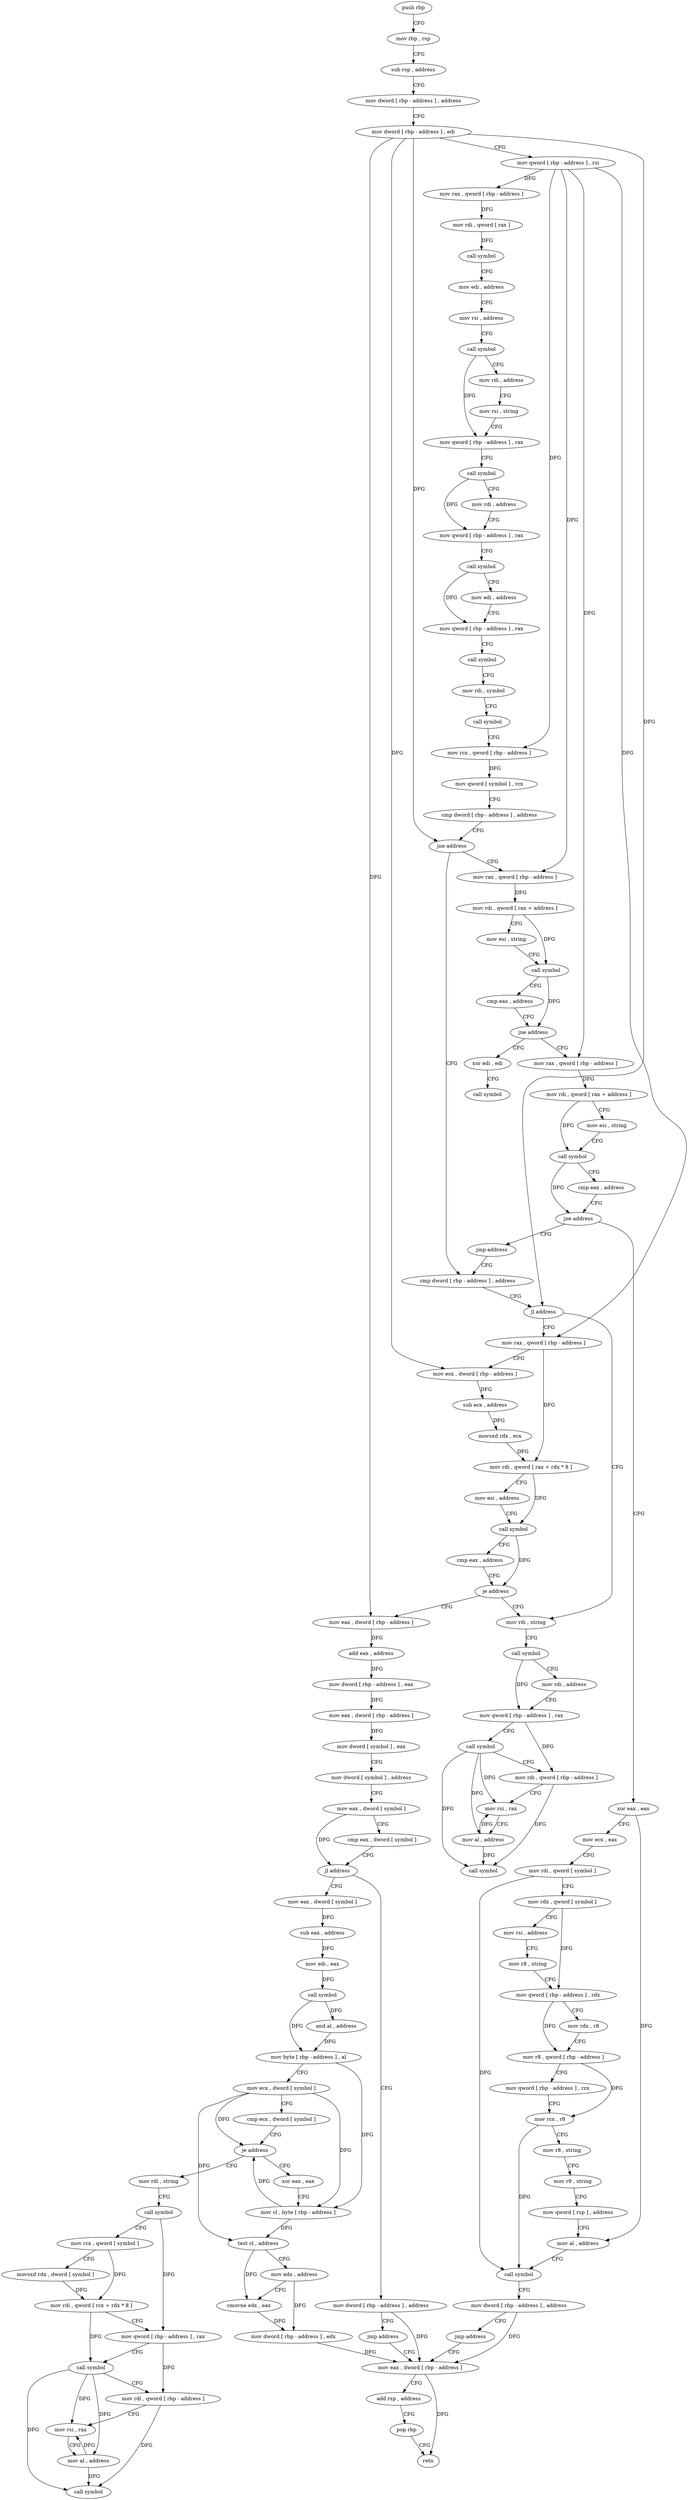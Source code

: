 digraph "func" {
"4200896" [label = "push rbp" ]
"4200897" [label = "mov rbp , rsp" ]
"4200900" [label = "sub rsp , address" ]
"4200904" [label = "mov dword [ rbp - address ] , address" ]
"4200911" [label = "mov dword [ rbp - address ] , edi" ]
"4200914" [label = "mov qword [ rbp - address ] , rsi" ]
"4200918" [label = "mov rax , qword [ rbp - address ]" ]
"4200922" [label = "mov rdi , qword [ rax ]" ]
"4200925" [label = "call symbol" ]
"4200930" [label = "mov edi , address" ]
"4200935" [label = "mov rsi , address" ]
"4200945" [label = "call symbol" ]
"4200950" [label = "mov rdi , address" ]
"4200960" [label = "mov rsi , string" ]
"4200970" [label = "mov qword [ rbp - address ] , rax" ]
"4200974" [label = "call symbol" ]
"4200979" [label = "mov rdi , address" ]
"4200989" [label = "mov qword [ rbp - address ] , rax" ]
"4200993" [label = "call symbol" ]
"4200998" [label = "mov edi , address" ]
"4201003" [label = "mov qword [ rbp - address ] , rax" ]
"4201007" [label = "call symbol" ]
"4201012" [label = "mov rdi , symbol" ]
"4201022" [label = "call symbol" ]
"4201027" [label = "mov rcx , qword [ rbp - address ]" ]
"4201031" [label = "mov qword [ symbol ] , rcx" ]
"4201039" [label = "cmp dword [ rbp - address ] , address" ]
"4201043" [label = "jne address" ]
"4201220" [label = "cmp dword [ rbp - address ] , address" ]
"4201049" [label = "mov rax , qword [ rbp - address ]" ]
"4201224" [label = "jl address" ]
"4201266" [label = "mov rdi , string" ]
"4201230" [label = "mov rax , qword [ rbp - address ]" ]
"4201053" [label = "mov rdi , qword [ rax + address ]" ]
"4201057" [label = "mov esi , string" ]
"4201062" [label = "call symbol" ]
"4201067" [label = "cmp eax , address" ]
"4201070" [label = "jne address" ]
"4201083" [label = "mov rax , qword [ rbp - address ]" ]
"4201076" [label = "xor edi , edi" ]
"4201276" [label = "call symbol" ]
"4201281" [label = "mov rdi , address" ]
"4201291" [label = "mov qword [ rbp - address ] , rax" ]
"4201295" [label = "call symbol" ]
"4201300" [label = "mov rdi , qword [ rbp - address ]" ]
"4201304" [label = "mov rsi , rax" ]
"4201307" [label = "mov al , address" ]
"4201309" [label = "call symbol" ]
"4201234" [label = "mov ecx , dword [ rbp - address ]" ]
"4201237" [label = "sub ecx , address" ]
"4201240" [label = "movsxd rdx , ecx" ]
"4201243" [label = "mov rdi , qword [ rax + rdx * 8 ]" ]
"4201247" [label = "mov esi , address" ]
"4201252" [label = "call symbol" ]
"4201257" [label = "cmp eax , address" ]
"4201260" [label = "je address" ]
"4201314" [label = "mov eax , dword [ rbp - address ]" ]
"4201087" [label = "mov rdi , qword [ rax + address ]" ]
"4201091" [label = "mov esi , string" ]
"4201096" [label = "call symbol" ]
"4201101" [label = "cmp eax , address" ]
"4201104" [label = "jne address" ]
"4201215" [label = "jmp address" ]
"4201110" [label = "xor eax , eax" ]
"4201078" [label = "call symbol" ]
"4201317" [label = "add eax , address" ]
"4201320" [label = "mov dword [ rbp - address ] , eax" ]
"4201323" [label = "mov eax , dword [ rbp - address ]" ]
"4201326" [label = "mov dword [ symbol ] , eax" ]
"4201333" [label = "mov dword [ symbol ] , address" ]
"4201344" [label = "mov eax , dword [ symbol ]" ]
"4201351" [label = "cmp eax , dword [ symbol ]" ]
"4201358" [label = "jl address" ]
"4201376" [label = "mov eax , dword [ symbol ]" ]
"4201364" [label = "mov dword [ rbp - address ] , address" ]
"4201112" [label = "mov ecx , eax" ]
"4201114" [label = "mov rdi , qword [ symbol ]" ]
"4201122" [label = "mov rdx , qword [ symbol ]" ]
"4201130" [label = "mov rsi , address" ]
"4201140" [label = "mov r8 , string" ]
"4201150" [label = "mov qword [ rbp - address ] , rdx" ]
"4201154" [label = "mov rdx , r8" ]
"4201157" [label = "mov r8 , qword [ rbp - address ]" ]
"4201161" [label = "mov qword [ rbp - address ] , rcx" ]
"4201165" [label = "mov rcx , r8" ]
"4201168" [label = "mov r8 , string" ]
"4201178" [label = "mov r9 , string" ]
"4201188" [label = "mov qword [ rsp ] , address" ]
"4201196" [label = "mov al , address" ]
"4201198" [label = "call symbol" ]
"4201203" [label = "mov dword [ rbp - address ] , address" ]
"4201210" [label = "jmp address" ]
"4201495" [label = "mov eax , dword [ rbp - address ]" ]
"4201383" [label = "sub eax , address" ]
"4201386" [label = "mov edi , eax" ]
"4201388" [label = "call symbol" ]
"4201393" [label = "and al , address" ]
"4201395" [label = "mov byte [ rbp - address ] , al" ]
"4201398" [label = "mov ecx , dword [ symbol ]" ]
"4201405" [label = "cmp ecx , dword [ symbol ]" ]
"4201412" [label = "je address" ]
"4201476" [label = "xor eax , eax" ]
"4201418" [label = "mov rdi , string" ]
"4201371" [label = "jmp address" ]
"4201498" [label = "add rsp , address" ]
"4201502" [label = "pop rbp" ]
"4201503" [label = "retn" ]
"4201478" [label = "mov cl , byte [ rbp - address ]" ]
"4201481" [label = "test cl , address" ]
"4201484" [label = "mov edx , address" ]
"4201489" [label = "cmovne edx , eax" ]
"4201492" [label = "mov dword [ rbp - address ] , edx" ]
"4201428" [label = "call symbol" ]
"4201433" [label = "mov rcx , qword [ symbol ]" ]
"4201441" [label = "movsxd rdx , dword [ symbol ]" ]
"4201449" [label = "mov rdi , qword [ rcx + rdx * 8 ]" ]
"4201453" [label = "mov qword [ rbp - address ] , rax" ]
"4201457" [label = "call symbol" ]
"4201462" [label = "mov rdi , qword [ rbp - address ]" ]
"4201466" [label = "mov rsi , rax" ]
"4201469" [label = "mov al , address" ]
"4201471" [label = "call symbol" ]
"4200896" -> "4200897" [ label = "CFG" ]
"4200897" -> "4200900" [ label = "CFG" ]
"4200900" -> "4200904" [ label = "CFG" ]
"4200904" -> "4200911" [ label = "CFG" ]
"4200911" -> "4200914" [ label = "CFG" ]
"4200911" -> "4201043" [ label = "DFG" ]
"4200911" -> "4201224" [ label = "DFG" ]
"4200911" -> "4201234" [ label = "DFG" ]
"4200911" -> "4201314" [ label = "DFG" ]
"4200914" -> "4200918" [ label = "DFG" ]
"4200914" -> "4201027" [ label = "DFG" ]
"4200914" -> "4201049" [ label = "DFG" ]
"4200914" -> "4201230" [ label = "DFG" ]
"4200914" -> "4201083" [ label = "DFG" ]
"4200918" -> "4200922" [ label = "DFG" ]
"4200922" -> "4200925" [ label = "DFG" ]
"4200925" -> "4200930" [ label = "CFG" ]
"4200930" -> "4200935" [ label = "CFG" ]
"4200935" -> "4200945" [ label = "CFG" ]
"4200945" -> "4200950" [ label = "CFG" ]
"4200945" -> "4200970" [ label = "DFG" ]
"4200950" -> "4200960" [ label = "CFG" ]
"4200960" -> "4200970" [ label = "CFG" ]
"4200970" -> "4200974" [ label = "CFG" ]
"4200974" -> "4200979" [ label = "CFG" ]
"4200974" -> "4200989" [ label = "DFG" ]
"4200979" -> "4200989" [ label = "CFG" ]
"4200989" -> "4200993" [ label = "CFG" ]
"4200993" -> "4200998" [ label = "CFG" ]
"4200993" -> "4201003" [ label = "DFG" ]
"4200998" -> "4201003" [ label = "CFG" ]
"4201003" -> "4201007" [ label = "CFG" ]
"4201007" -> "4201012" [ label = "CFG" ]
"4201012" -> "4201022" [ label = "CFG" ]
"4201022" -> "4201027" [ label = "CFG" ]
"4201027" -> "4201031" [ label = "DFG" ]
"4201031" -> "4201039" [ label = "CFG" ]
"4201039" -> "4201043" [ label = "CFG" ]
"4201043" -> "4201220" [ label = "CFG" ]
"4201043" -> "4201049" [ label = "CFG" ]
"4201220" -> "4201224" [ label = "CFG" ]
"4201049" -> "4201053" [ label = "DFG" ]
"4201224" -> "4201266" [ label = "CFG" ]
"4201224" -> "4201230" [ label = "CFG" ]
"4201266" -> "4201276" [ label = "CFG" ]
"4201230" -> "4201234" [ label = "CFG" ]
"4201230" -> "4201243" [ label = "DFG" ]
"4201053" -> "4201057" [ label = "CFG" ]
"4201053" -> "4201062" [ label = "DFG" ]
"4201057" -> "4201062" [ label = "CFG" ]
"4201062" -> "4201067" [ label = "CFG" ]
"4201062" -> "4201070" [ label = "DFG" ]
"4201067" -> "4201070" [ label = "CFG" ]
"4201070" -> "4201083" [ label = "CFG" ]
"4201070" -> "4201076" [ label = "CFG" ]
"4201083" -> "4201087" [ label = "DFG" ]
"4201076" -> "4201078" [ label = "CFG" ]
"4201276" -> "4201281" [ label = "CFG" ]
"4201276" -> "4201291" [ label = "DFG" ]
"4201281" -> "4201291" [ label = "CFG" ]
"4201291" -> "4201295" [ label = "CFG" ]
"4201291" -> "4201300" [ label = "DFG" ]
"4201295" -> "4201300" [ label = "CFG" ]
"4201295" -> "4201304" [ label = "DFG" ]
"4201295" -> "4201307" [ label = "DFG" ]
"4201295" -> "4201309" [ label = "DFG" ]
"4201300" -> "4201304" [ label = "CFG" ]
"4201300" -> "4201309" [ label = "DFG" ]
"4201304" -> "4201307" [ label = "CFG" ]
"4201307" -> "4201309" [ label = "DFG" ]
"4201307" -> "4201304" [ label = "DFG" ]
"4201234" -> "4201237" [ label = "DFG" ]
"4201237" -> "4201240" [ label = "DFG" ]
"4201240" -> "4201243" [ label = "DFG" ]
"4201243" -> "4201247" [ label = "CFG" ]
"4201243" -> "4201252" [ label = "DFG" ]
"4201247" -> "4201252" [ label = "CFG" ]
"4201252" -> "4201257" [ label = "CFG" ]
"4201252" -> "4201260" [ label = "DFG" ]
"4201257" -> "4201260" [ label = "CFG" ]
"4201260" -> "4201314" [ label = "CFG" ]
"4201260" -> "4201266" [ label = "CFG" ]
"4201314" -> "4201317" [ label = "DFG" ]
"4201087" -> "4201091" [ label = "CFG" ]
"4201087" -> "4201096" [ label = "DFG" ]
"4201091" -> "4201096" [ label = "CFG" ]
"4201096" -> "4201101" [ label = "CFG" ]
"4201096" -> "4201104" [ label = "DFG" ]
"4201101" -> "4201104" [ label = "CFG" ]
"4201104" -> "4201215" [ label = "CFG" ]
"4201104" -> "4201110" [ label = "CFG" ]
"4201215" -> "4201220" [ label = "CFG" ]
"4201110" -> "4201112" [ label = "CFG" ]
"4201110" -> "4201196" [ label = "DFG" ]
"4201317" -> "4201320" [ label = "DFG" ]
"4201320" -> "4201323" [ label = "DFG" ]
"4201323" -> "4201326" [ label = "DFG" ]
"4201326" -> "4201333" [ label = "CFG" ]
"4201333" -> "4201344" [ label = "CFG" ]
"4201344" -> "4201351" [ label = "CFG" ]
"4201344" -> "4201358" [ label = "DFG" ]
"4201351" -> "4201358" [ label = "CFG" ]
"4201358" -> "4201376" [ label = "CFG" ]
"4201358" -> "4201364" [ label = "CFG" ]
"4201376" -> "4201383" [ label = "DFG" ]
"4201364" -> "4201371" [ label = "CFG" ]
"4201364" -> "4201495" [ label = "DFG" ]
"4201112" -> "4201114" [ label = "CFG" ]
"4201114" -> "4201122" [ label = "CFG" ]
"4201114" -> "4201198" [ label = "DFG" ]
"4201122" -> "4201130" [ label = "CFG" ]
"4201122" -> "4201150" [ label = "DFG" ]
"4201130" -> "4201140" [ label = "CFG" ]
"4201140" -> "4201150" [ label = "CFG" ]
"4201150" -> "4201154" [ label = "CFG" ]
"4201150" -> "4201157" [ label = "DFG" ]
"4201154" -> "4201157" [ label = "CFG" ]
"4201157" -> "4201161" [ label = "CFG" ]
"4201157" -> "4201165" [ label = "DFG" ]
"4201161" -> "4201165" [ label = "CFG" ]
"4201165" -> "4201168" [ label = "CFG" ]
"4201165" -> "4201198" [ label = "DFG" ]
"4201168" -> "4201178" [ label = "CFG" ]
"4201178" -> "4201188" [ label = "CFG" ]
"4201188" -> "4201196" [ label = "CFG" ]
"4201196" -> "4201198" [ label = "CFG" ]
"4201198" -> "4201203" [ label = "CFG" ]
"4201203" -> "4201210" [ label = "CFG" ]
"4201203" -> "4201495" [ label = "DFG" ]
"4201210" -> "4201495" [ label = "CFG" ]
"4201495" -> "4201498" [ label = "CFG" ]
"4201495" -> "4201503" [ label = "DFG" ]
"4201383" -> "4201386" [ label = "DFG" ]
"4201386" -> "4201388" [ label = "DFG" ]
"4201388" -> "4201393" [ label = "DFG" ]
"4201388" -> "4201395" [ label = "DFG" ]
"4201393" -> "4201395" [ label = "DFG" ]
"4201395" -> "4201398" [ label = "CFG" ]
"4201395" -> "4201478" [ label = "DFG" ]
"4201398" -> "4201405" [ label = "CFG" ]
"4201398" -> "4201412" [ label = "DFG" ]
"4201398" -> "4201478" [ label = "DFG" ]
"4201398" -> "4201481" [ label = "DFG" ]
"4201405" -> "4201412" [ label = "CFG" ]
"4201412" -> "4201476" [ label = "CFG" ]
"4201412" -> "4201418" [ label = "CFG" ]
"4201476" -> "4201478" [ label = "CFG" ]
"4201418" -> "4201428" [ label = "CFG" ]
"4201371" -> "4201495" [ label = "CFG" ]
"4201498" -> "4201502" [ label = "CFG" ]
"4201502" -> "4201503" [ label = "CFG" ]
"4201478" -> "4201481" [ label = "DFG" ]
"4201478" -> "4201412" [ label = "DFG" ]
"4201481" -> "4201484" [ label = "CFG" ]
"4201481" -> "4201489" [ label = "DFG" ]
"4201484" -> "4201489" [ label = "CFG" ]
"4201484" -> "4201492" [ label = "DFG" ]
"4201489" -> "4201492" [ label = "DFG" ]
"4201492" -> "4201495" [ label = "DFG" ]
"4201428" -> "4201433" [ label = "CFG" ]
"4201428" -> "4201453" [ label = "DFG" ]
"4201433" -> "4201441" [ label = "CFG" ]
"4201433" -> "4201449" [ label = "DFG" ]
"4201441" -> "4201449" [ label = "DFG" ]
"4201449" -> "4201453" [ label = "CFG" ]
"4201449" -> "4201457" [ label = "DFG" ]
"4201453" -> "4201457" [ label = "CFG" ]
"4201453" -> "4201462" [ label = "DFG" ]
"4201457" -> "4201462" [ label = "CFG" ]
"4201457" -> "4201466" [ label = "DFG" ]
"4201457" -> "4201469" [ label = "DFG" ]
"4201457" -> "4201471" [ label = "DFG" ]
"4201462" -> "4201466" [ label = "CFG" ]
"4201462" -> "4201471" [ label = "DFG" ]
"4201466" -> "4201469" [ label = "CFG" ]
"4201469" -> "4201471" [ label = "DFG" ]
"4201469" -> "4201466" [ label = "DFG" ]
}
